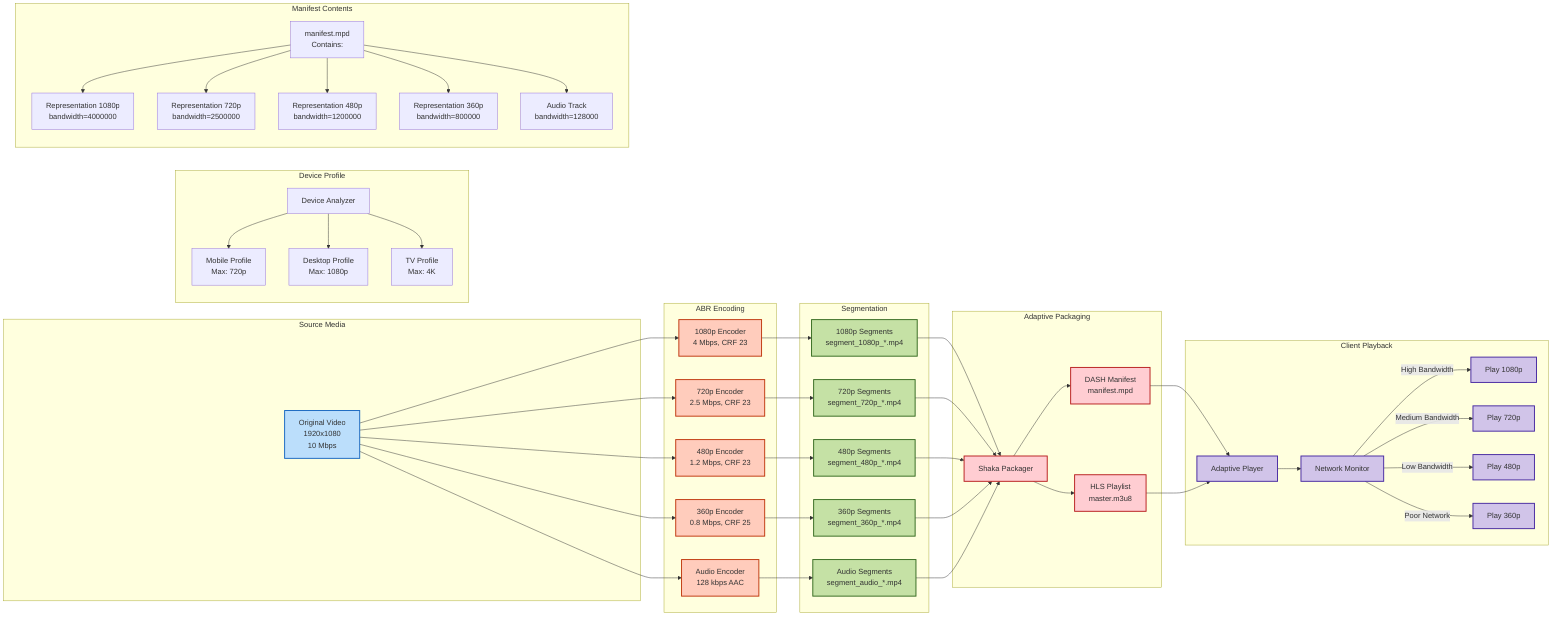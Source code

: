 graph LR
    %% Input
    subgraph "Source Media"
        INPUT[Original Video<br/>1920x1080<br/>10 Mbps]
    end

    %% Device Profile Analysis
    subgraph "Device Profile"
        DP[Device Analyzer]
        DP --> MOBILE[Mobile Profile<br/>Max: 720p]
        DP --> DESKTOP[Desktop Profile<br/>Max: 1080p]
        DP --> TV[TV Profile<br/>Max: 4K]
    end

    %% Encoding Profiles
    subgraph "ABR Encoding"
        INPUT --> ENC1[1080p Encoder<br/>4 Mbps, CRF 23]
        INPUT --> ENC2[720p Encoder<br/>2.5 Mbps, CRF 23]
        INPUT --> ENC3[480p Encoder<br/>1.2 Mbps, CRF 23]
        INPUT --> ENC4[360p Encoder<br/>0.8 Mbps, CRF 25]
        INPUT --> AENC[Audio Encoder<br/>128 kbps AAC]
    end

    %% Segment Generation
    subgraph "Segmentation"
        ENC1 --> SEG1[1080p Segments<br/>segment_1080p_*.mp4]
        ENC2 --> SEG2[720p Segments<br/>segment_720p_*.mp4]
        ENC3 --> SEG3[480p Segments<br/>segment_480p_*.mp4]
        ENC4 --> SEG4[360p Segments<br/>segment_360p_*.mp4]
        AENC --> ASEG[Audio Segments<br/>segment_audio_*.mp4]
    end

    %% Packaging
    subgraph "Adaptive Packaging"
        SEG1 --> PACK[Shaka Packager]
        SEG2 --> PACK
        SEG3 --> PACK
        SEG4 --> PACK
        ASEG --> PACK
        
        PACK --> DASH[DASH Manifest<br/>manifest.mpd]
        PACK --> HLS[HLS Playlist<br/>master.m3u8]
    end

    %% Client Adaptation
    subgraph "Client Playback"
        DASH --> PLAYER[Adaptive Player]
        HLS --> PLAYER
        
        PLAYER --> NET[Network Monitor]
        NET --> |"High Bandwidth"| P1080[Play 1080p]
        NET --> |"Medium Bandwidth"| P720[Play 720p]
        NET --> |"Low Bandwidth"| P480[Play 480p]
        NET --> |"Poor Network"| P360[Play 360p]
    end

    %% Manifest Structure
    subgraph "Manifest Contents"
        MANIFEST[manifest.mpd<br/>Contains:]
        MANIFEST --> R1[Representation 1080p<br/>bandwidth=4000000]
        MANIFEST --> R2[Representation 720p<br/>bandwidth=2500000]
        MANIFEST --> R3[Representation 480p<br/>bandwidth=1200000]
        MANIFEST --> R4[Representation 360p<br/>bandwidth=800000]
        MANIFEST --> RA[Audio Track<br/>bandwidth=128000]
    end

    %% Styling
    classDef source fill:#bbdefb,stroke:#1565c0,stroke-width:2px
    classDef encoder fill:#ffccbc,stroke:#bf360c,stroke-width:2px
    classDef segment fill:#c5e1a5,stroke:#33691e,stroke-width:2px
    classDef package fill:#ffcdd2,stroke:#b71c1c,stroke-width:2px
    classDef client fill:#d1c4e9,stroke:#4527a0,stroke-width:2px
    
    class INPUT source
    class ENC1,ENC2,ENC3,ENC4,AENC encoder
    class SEG1,SEG2,SEG3,SEG4,ASEG segment
    class PACK,DASH,HLS package
    class PLAYER,NET,P1080,P720,P480,P360 client
